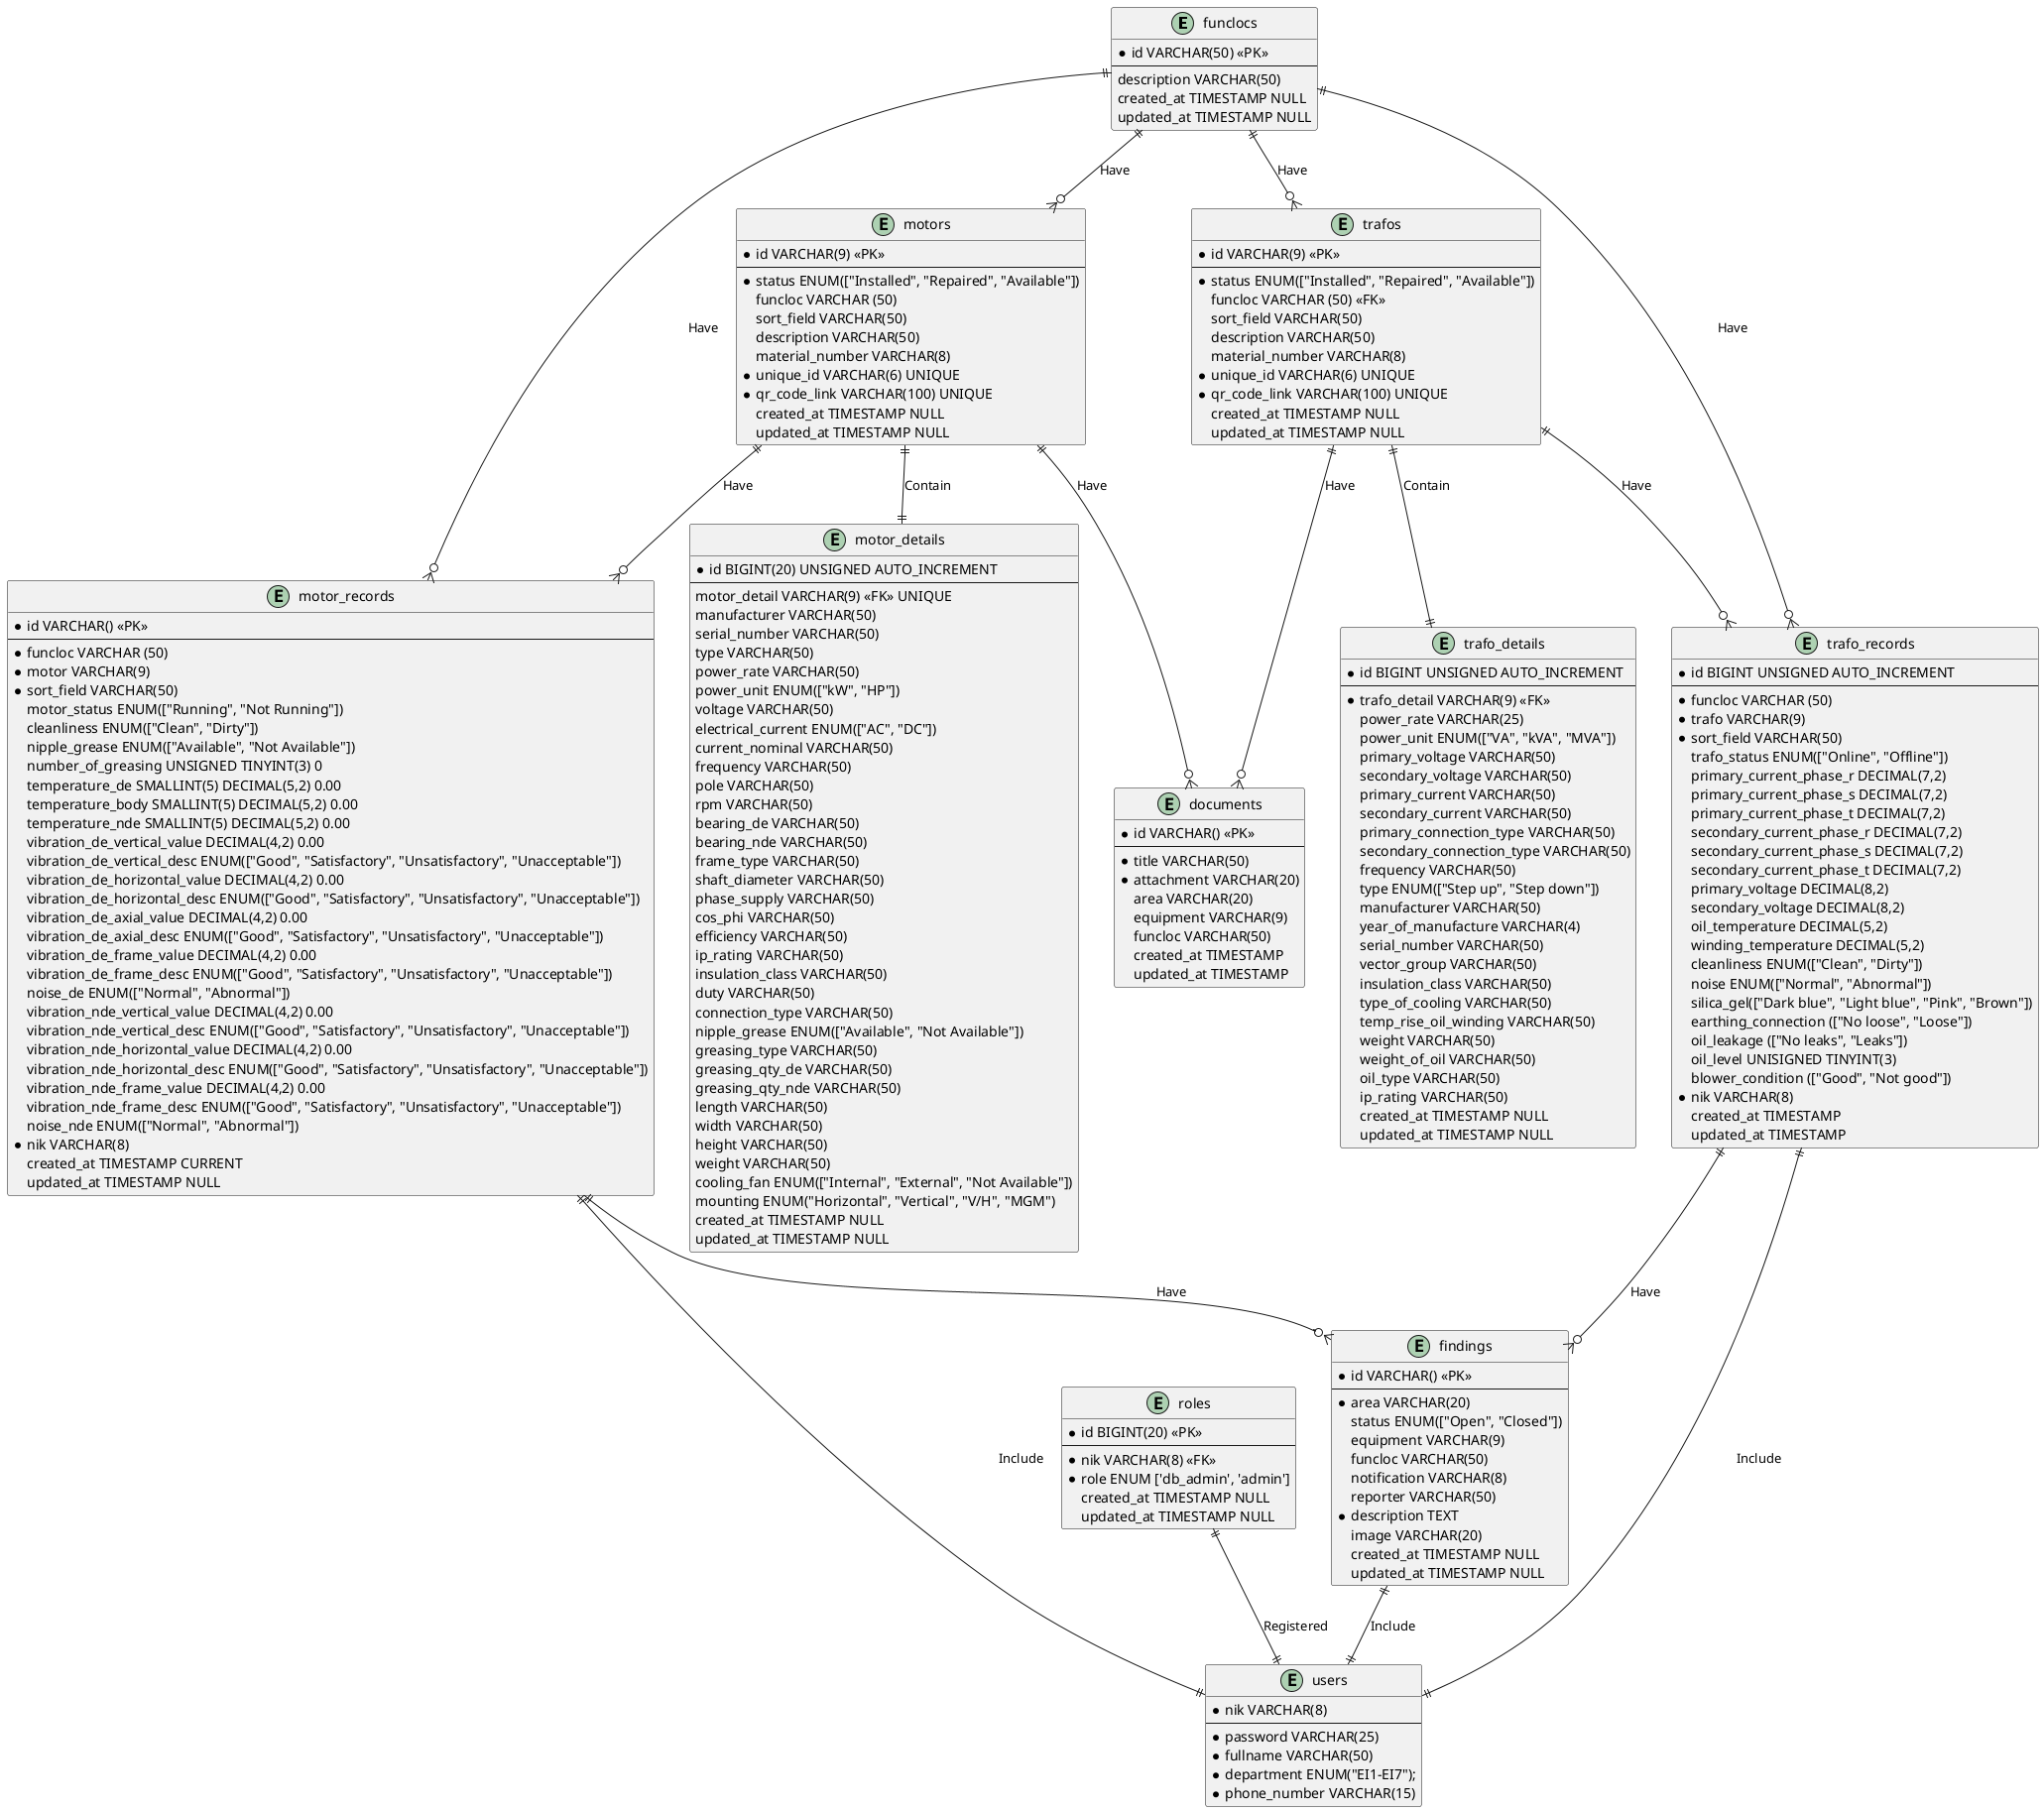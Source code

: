 @startuml fajar_e_maintenance

entity funclocs
{
  * id VARCHAR(50) <<PK>>
  --
    description VARCHAR(50)
    created_at TIMESTAMP NULL
    updated_at TIMESTAMP NULL
}

entity motors
{
  * id VARCHAR(9) <<PK>>
  --
  * status ENUM(["Installed", "Repaired", "Available"])
    funcloc VARCHAR (50)
    sort_field VARCHAR(50)
    description VARCHAR(50)
    material_number VARCHAR(8)
  * unique_id VARCHAR(6) UNIQUE
  * qr_code_link VARCHAR(100) UNIQUE
    created_at TIMESTAMP NULL
    updated_at TIMESTAMP NULL
}

entity motor_details {
  * id BIGINT(20) UNSIGNED AUTO_INCREMENT
  --
    motor_detail VARCHAR(9) <<FK>> UNIQUE
    manufacturer VARCHAR(50)
    serial_number VARCHAR(50)
    type VARCHAR(50)
    power_rate VARCHAR(50)
    power_unit ENUM(["kW", "HP"])
    voltage VARCHAR(50)
    electrical_current ENUM(["AC", "DC"])
    current_nominal VARCHAR(50)
    frequency VARCHAR(50)
    pole VARCHAR(50)
    rpm VARCHAR(50)
    bearing_de VARCHAR(50)
    bearing_nde VARCHAR(50)
    frame_type VARCHAR(50)
    shaft_diameter VARCHAR(50)
    phase_supply VARCHAR(50)
    cos_phi VARCHAR(50)
    efficiency VARCHAR(50)
    ip_rating VARCHAR(50)
    insulation_class VARCHAR(50)
    duty VARCHAR(50)
    connection_type VARCHAR(50)
    nipple_grease ENUM(["Available", "Not Available"])
    greasing_type VARCHAR(50)
    greasing_qty_de VARCHAR(50) 
    greasing_qty_nde VARCHAR(50)
    length VARCHAR(50)
    width VARCHAR(50)
    height VARCHAR(50) 
    weight VARCHAR(50)
    cooling_fan ENUM(["Internal", "External", "Not Available"])
    mounting ENUM("Horizontal", "Vertical", "V/H", "MGM") 
    created_at TIMESTAMP NULL
    updated_at TIMESTAMP NULL
}

entity motor_records {
  * id VARCHAR() <<PK>>
  --
  * funcloc VARCHAR (50)
  * motor VARCHAR(9)
  * sort_field VARCHAR(50)
    motor_status ENUM(["Running", "Not Running"])
    cleanliness ENUM(["Clean", "Dirty"])
    nipple_grease ENUM(["Available", "Not Available"])
    number_of_greasing UNSIGNED TINYINT(3) 0
    temperature_de SMALLINT(5) DECIMAL(5,2) 0.00
    temperature_body SMALLINT(5) DECIMAL(5,2) 0.00
    temperature_nde SMALLINT(5) DECIMAL(5,2) 0.00    
    vibration_de_vertical_value DECIMAL(4,2) 0.00
    vibration_de_vertical_desc ENUM(["Good", "Satisfactory", "Unsatisfactory", "Unacceptable"]) 
    vibration_de_horizontal_value DECIMAL(4,2) 0.00
    vibration_de_horizontal_desc ENUM(["Good", "Satisfactory", "Unsatisfactory", "Unacceptable"]) 
    vibration_de_axial_value DECIMAL(4,2) 0.00
    vibration_de_axial_desc ENUM(["Good", "Satisfactory", "Unsatisfactory", "Unacceptable"])  
    vibration_de_frame_value DECIMAL(4,2) 0.00
    vibration_de_frame_desc ENUM(["Good", "Satisfactory", "Unsatisfactory", "Unacceptable"]) 
    noise_de ENUM(["Normal", "Abnormal"])
    vibration_nde_vertical_value DECIMAL(4,2) 0.00
    vibration_nde_vertical_desc ENUM(["Good", "Satisfactory", "Unsatisfactory", "Unacceptable"]) 
    vibration_nde_horizontal_value DECIMAL(4,2) 0.00
    vibration_nde_horizontal_desc ENUM(["Good", "Satisfactory", "Unsatisfactory", "Unacceptable"])   
    vibration_nde_frame_value DECIMAL(4,2) 0.00
    vibration_nde_frame_desc ENUM(["Good", "Satisfactory", "Unsatisfactory", "Unacceptable"])   
    noise_nde ENUM(["Normal", "Abnormal"])
  * nik VARCHAR(8)
    created_at TIMESTAMP CURRENT
    updated_at TIMESTAMP NULL
}

entity users {
  * nik VARCHAR(8)
  --
  * password VARCHAR(25)
  * fullname VARCHAR(50)
  * department ENUM("EI1-EI7");
  * phone_number VARCHAR(15)
}

entity roles {
  * id BIGINT(20) <<PK>>
  --
  * nik VARCHAR(8) <<FK>>
  * role ENUM ['db_admin', 'admin']
    created_at TIMESTAMP NULL
    updated_at TIMESTAMP NULL
}

entity findings {
  * id VARCHAR() <<PK>>
  --
  * area VARCHAR(20)
    status ENUM(["Open", "Closed"])
    equipment VARCHAR(9)
    funcloc VARCHAR(50)
    notification VARCHAR(8)
    reporter VARCHAR(50)
  * description TEXT
    image VARCHAR(20)
    created_at TIMESTAMP NULL
    updated_at TIMESTAMP NULL
}

entity trafos {
  * id VARCHAR(9) <<PK>>
  --
  * status ENUM(["Installed", "Repaired", "Available"])
    funcloc VARCHAR (50) <<FK>>
    sort_field VARCHAR(50)
    description VARCHAR(50)
    material_number VARCHAR(8)
  * unique_id VARCHAR(6) UNIQUE
  * qr_code_link VARCHAR(100) UNIQUE
    created_at TIMESTAMP NULL
    updated_at TIMESTAMP NULL
}

entity trafo_details {
  * id BIGINT UNSIGNED AUTO_INCREMENT
  --
  * trafo_detail VARCHAR(9) <<FK>>
    power_rate VARCHAR(25)
    power_unit ENUM(["VA", "kVA", "MVA"])
    primary_voltage VARCHAR(50)
    secondary_voltage VARCHAR(50)  
    primary_current VARCHAR(50)
    secondary_current VARCHAR(50)
    primary_connection_type VARCHAR(50)
    secondary_connection_type VARCHAR(50)
    frequency VARCHAR(50)
    type ENUM(["Step up", "Step down"])
    manufacturer VARCHAR(50)
    year_of_manufacture VARCHAR(4)
    serial_number VARCHAR(50)
    vector_group VARCHAR(50)
    insulation_class VARCHAR(50)
    type_of_cooling VARCHAR(50)
    temp_rise_oil_winding VARCHAR(50)
    weight VARCHAR(50)
    weight_of_oil VARCHAR(50)
    oil_type VARCHAR(50)
    ip_rating VARCHAR(50)
    created_at TIMESTAMP NULL
    updated_at TIMESTAMP NULL
}

entity trafo_records {
  * id BIGINT UNSIGNED AUTO_INCREMENT
  --
  * funcloc VARCHAR (50)
  * trafo VARCHAR(9)
  * sort_field VARCHAR(50)
    trafo_status ENUM(["Online", "Offline"])
    primary_current_phase_r DECIMAL(7,2)
    primary_current_phase_s DECIMAL(7,2)
    primary_current_phase_t DECIMAL(7,2) 
    secondary_current_phase_r DECIMAL(7,2)
    secondary_current_phase_s DECIMAL(7,2)
    secondary_current_phase_t DECIMAL(7,2)
    primary_voltage DECIMAL(8,2)
    secondary_voltage DECIMAL(8,2)
    oil_temperature DECIMAL(5,2) 
    winding_temperature DECIMAL(5,2) 
    cleanliness ENUM(["Clean", "Dirty"])
    noise ENUM(["Normal", "Abnormal"])
    silica_gel(["Dark blue", "Light blue", "Pink", "Brown"])
    earthing_connection (["No loose", "Loose"])
    oil_leakage (["No leaks", "Leaks"])
    oil_level UNISIGNED TINYINT(3)
    blower_condition (["Good", "Not good"])
  * nik VARCHAR(8)
    created_at TIMESTAMP
    updated_at TIMESTAMP
}

entity documents {
  * id VARCHAR() <<PK>>
  --
  * title VARCHAR(50)
  * attachment VARCHAR(20)
    area VARCHAR(20)
    equipment VARCHAR(9)
    funcloc VARCHAR(50)
    created_at TIMESTAMP
    updated_at TIMESTAMP
}
 
funclocs ||--o{ motors : Have
funclocs ||--o{ motor_records : Have
motors ||--o{ motor_records : Have
motors ||--|| motor_details : Contain
motor_records ||--|| users : Include
roles ||--|| users : Registered

funclocs ||--o{ trafos : Have
funclocs ||--o{ trafo_records : Have
trafos ||--o{ trafo_records : Have
trafos ||--|| trafo_details : Contain
trafo_records ||--|| users : Include

findings ||--|| users : Include
motor_records ||--o{ findings : Have
trafo_records ||--o{ findings : Have

motors ||--o{ documents : Have
trafos ||--o{ documents : Have

@enduml